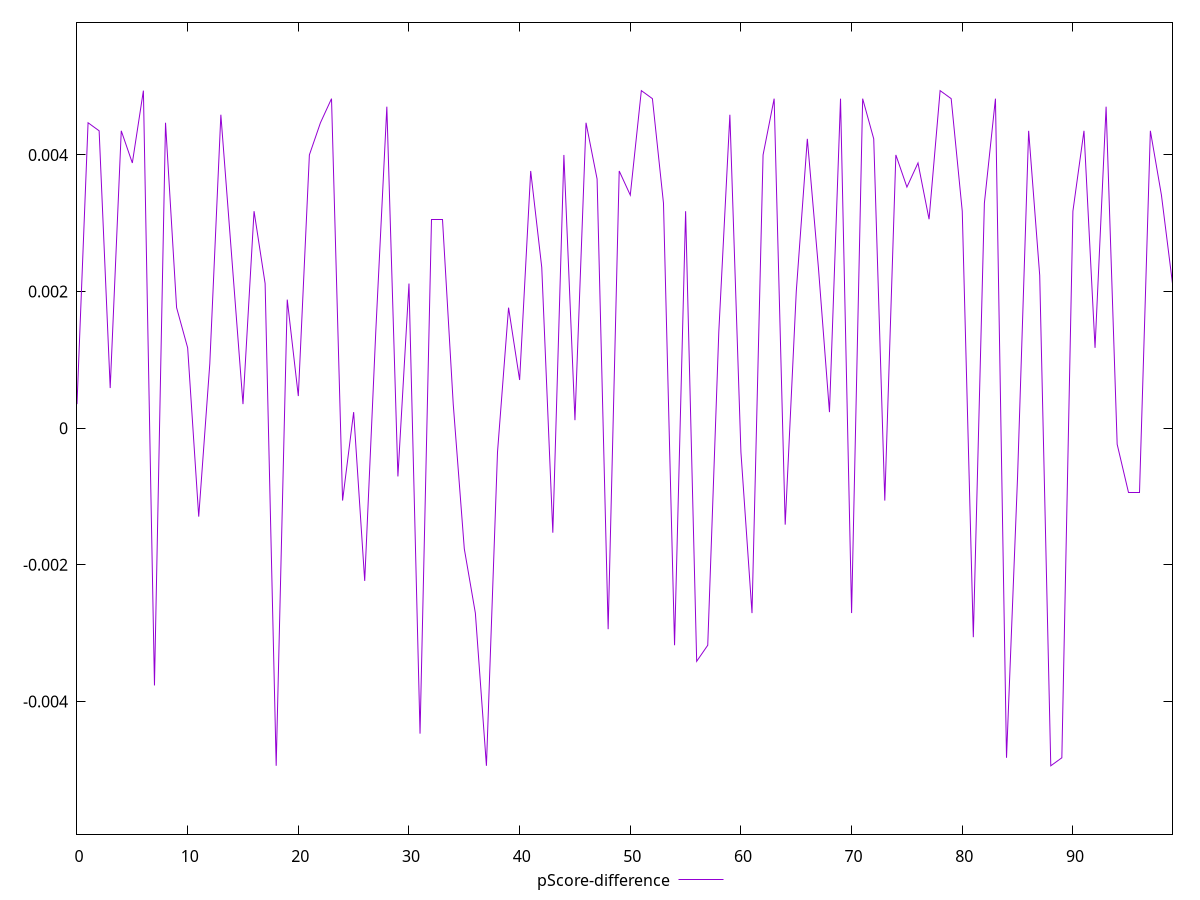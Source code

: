 reset

$pScoreDifference <<EOF
0 0.0003529411764705559
1 0.004470588235294115
2 0.004352941176470615
3 0.0005882352941176672
4 0.004352941176470615
5 0.003882352941176448
6 0.004941176470588227
7 -0.003764705882352948
8 0.004470588235294115
9 0.001764705882352946
10 0.0011764705882352788
11 -0.0012941176470588345
12 0.0009411764705882231
13 0.004588235294117615
14 0.0024705882352941133
15 0.0003529411764706114
16 0.0031764705882352806
17 0.002117647058823502
18 -0.004941176470588227
19 0.0018823529411764461
20 0.00047058823529411153
21 0.0040000000000000036
22 0.004470588235294115
23 0.0048235294117647265
24 -0.0010588235294117787
25 0.00023529411764705577
26 -0.0022352941176470575
27 0.0014117647058823901
28 0.004705882352941171
29 -0.0007058823529411673
30 0.002117647058823502
31 -0.004470588235294115
32 0.0030588235294117805
33 0.0030588235294117805
34 0.0003529411764706114
35 -0.001764705882352946
36 -0.002705882352941169
37 -0.004941176470588227
38 -0.0003529411764705559
39 0.001764705882352946
40 0.0007058823529411673
41 0.003764705882352948
42 0.002352941176470613
43 -0.0015294117647058902
44 0.0040000000000000036
45 0.00011764705882350013
46 0.004470588235294171
47 0.003647058823529392
48 -0.002941176470588225
49 0.003764705882352948
50 0.0034117647058823364
51 0.004941176470588227
52 0.0048235294117647265
53 0.0032941176470588363
54 -0.0031764705882352806
55 0.0031764705882352806
56 -0.0034117647058823364
57 -0.0031764705882352806
58 0.0014117647058823346
59 0.004588235294117671
60 -0.0003529411764705559
61 -0.002705882352941169
62 0.0040000000000000036
63 0.0048235294117647265
64 -0.0014117647058823346
65 0.0020000000000000018
66 0.004235294117647059
67 0.002352941176470613
68 0.00023529411764700026
69 0.0048235294117647265
70 -0.002705882352941169
71 0.0048235294117647265
72 0.004235294117647059
73 -0.0010588235294117787
74 0.0040000000000000036
75 0.003529411764705892
76 0.003882352941176448
77 0.0030588235294117805
78 0.004941176470588227
79 0.0048235294117647265
80 0.0031764705882352806
81 -0.0030588235294117805
82 0.0032941176470588363
83 0.0048235294117647265
84 -0.0048235294117647265
85 -0.0007058823529411673
86 0.004352941176470615
87 0.0022352941176470575
88 -0.004941176470588227
89 -0.0048235294117647265
90 0.0031764705882352806
91 0.004352941176470615
92 0.0011764705882352788
93 0.004705882352941171
94 -0.00023529411764705577
95 -0.0009411764705882231
96 -0.0009411764705882231
97 0.004352941176470615
98 0.0034117647058823364
99 0.0021176470588235574
EOF

set key outside below
set xrange [0:99]
set yrange [-0.005941176470588227:0.005941176470588227]
set trange [-0.005941176470588227:0.005941176470588227]
set terminal svg size 640, 500 enhanced background rgb 'white'
set output "report_00013_2021-02-09T12-04-24.940Z/uses-rel-preload/samples/pages+cached+noadtech+nomedia+nocss/pScore-difference/values.svg"

plot $pScoreDifference title "pScore-difference" with line

reset
